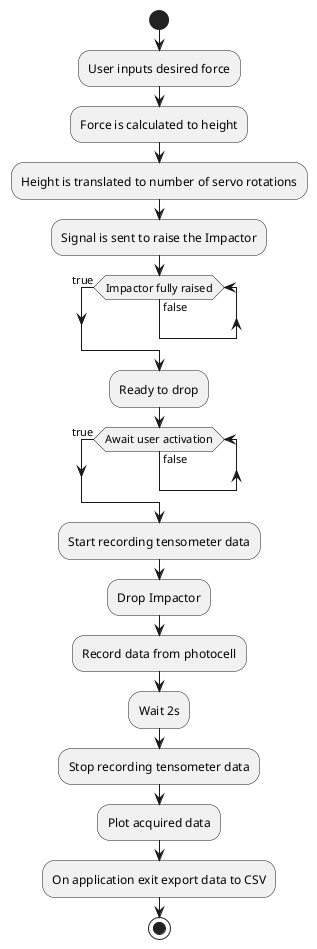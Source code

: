 @startuml
'https://plantuml.com/activity-diagram-beta

/'start
:ClickServlet.handleRequest();
:new page;
if (Page.onSecurityCheck) then (true)
  :Page.onInit();
  if (isForward?) then (no)
    :Process controls;
    if (continue processing?) then (no)
      stop
    endif

    if (isPost?) then (yes)
      :Page.onPost();
    else (no)
      :Page.onGet();
    endif
    :Page.onRender();
  endif
else (false)
endif

if (do redirect?) then (yes)
  :redirect process;
else
  if (do forward?) then (yes)
    :Forward request;
  else (no)
    :Render page template;
  endif
endif

stop'/

start
:User inputs desired force;
:Force is calculated to height;
:Height is translated to number of servo rotations;
:Signal is sent to raise the Impactor;
while (Impactor fully raised) is (false)
endwhile (true)
:Ready to drop;
while (Await user activation) is (false)
endwhile (true)
:Start recording tensometer data;
:Drop Impactor;
:Record data from photocell;
:Wait 2s;
:Stop recording tensometer data;
:Plot acquired data;
:On application exit export data to CSV;
stop

@enduml
